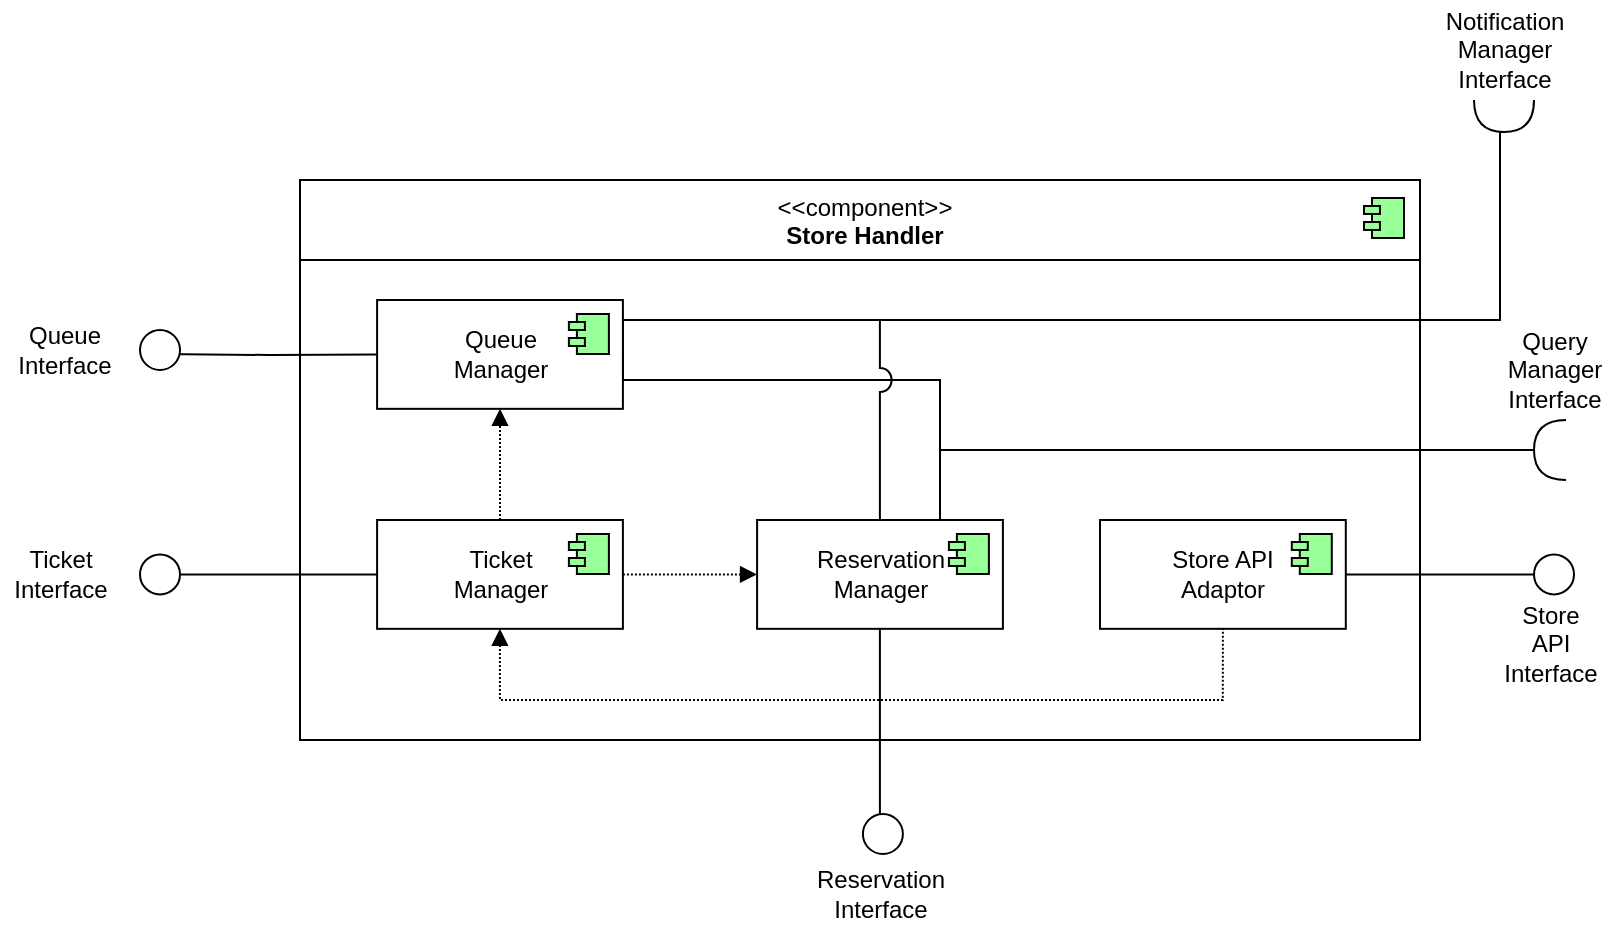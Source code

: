 <mxfile version="13.9.9" type="device"><diagram id="knWhzORvT54u3pwO4X9t" name="Pagina-1"><mxGraphModel dx="1088" dy="920" grid="1" gridSize="10" guides="1" tooltips="1" connect="1" arrows="1" fold="1" page="1" pageScale="1" pageWidth="827" pageHeight="1169" math="0" shadow="0"><root><mxCell id="0"/><mxCell id="1" parent="0"/><mxCell id="bDR8WUU64CvsV6LXLhUq-12" value="" style="html=1;align=center;" parent="1" vertex="1"><mxGeometry x="170" y="280" width="560" height="240" as="geometry"/></mxCell><mxCell id="bDR8WUU64CvsV6LXLhUq-1" value="" style="fontStyle=1;align=center;verticalAlign=top;childLayout=stackLayout;horizontal=1;horizontalStack=0;resizeParent=1;resizeParentMax=0;resizeLast=0;marginBottom=0;" parent="1" vertex="1"><mxGeometry x="170" y="240" width="560" height="40" as="geometry"/></mxCell><mxCell id="bDR8WUU64CvsV6LXLhUq-2" value="&amp;lt;&amp;lt;component&amp;gt;&amp;gt;&lt;br&gt;&lt;b&gt;Store Handler&lt;/b&gt;" style="html=1;align=center;spacingLeft=4;verticalAlign=top;strokeColor=none;fillColor=none;" parent="bDR8WUU64CvsV6LXLhUq-1" vertex="1"><mxGeometry width="560" height="40" as="geometry"/></mxCell><mxCell id="bDR8WUU64CvsV6LXLhUq-3" value="" style="shape=module;jettyWidth=8;jettyHeight=4;fillColor=#99FF99;" parent="bDR8WUU64CvsV6LXLhUq-2" vertex="1"><mxGeometry x="1" width="20" height="20" relative="1" as="geometry"><mxPoint x="-28" y="9" as="offset"/></mxGeometry></mxCell><mxCell id="bDR8WUU64CvsV6LXLhUq-43" style="edgeStyle=orthogonalEdgeStyle;rounded=0;jumpStyle=arc;jumpSize=12;orthogonalLoop=1;jettySize=auto;html=1;startArrow=none;startFill=0;endArrow=none;endFill=0;exitX=1;exitY=0.75;exitDx=0;exitDy=0;" parent="1" source="bDR8WUU64CvsV6LXLhUq-10" edge="1"><mxGeometry relative="1" as="geometry"><mxPoint x="540" y="310" as="targetPoint"/><Array as="points"><mxPoint x="331" y="310"/><mxPoint x="460" y="310"/></Array></mxGeometry></mxCell><mxCell id="bDR8WUU64CvsV6LXLhUq-53" style="edgeStyle=orthogonalEdgeStyle;rounded=0;jumpStyle=arc;jumpSize=12;orthogonalLoop=1;jettySize=auto;html=1;entryX=1;entryY=0.5;entryDx=0;entryDy=0;entryPerimeter=0;startArrow=none;startFill=0;endArrow=none;endFill=0;" parent="1" source="bDR8WUU64CvsV6LXLhUq-10" target="bDR8WUU64CvsV6LXLhUq-51" edge="1"><mxGeometry relative="1" as="geometry"><Array as="points"><mxPoint x="490" y="340"/><mxPoint x="490" y="375"/></Array></mxGeometry></mxCell><mxCell id="bDR8WUU64CvsV6LXLhUq-10" value="Queue&lt;br&gt;Manager" style="html=1;dropTarget=0;" parent="1" vertex="1"><mxGeometry x="208.545" y="300" width="122.903" height="54.416" as="geometry"/></mxCell><mxCell id="bDR8WUU64CvsV6LXLhUq-11" value="" style="shape=module;jettyWidth=8;jettyHeight=4;fillColor=#99FF99;" parent="bDR8WUU64CvsV6LXLhUq-10" vertex="1"><mxGeometry x="1" width="20" height="20" relative="1" as="geometry"><mxPoint x="-27" y="7" as="offset"/></mxGeometry></mxCell><mxCell id="bDR8WUU64CvsV6LXLhUq-39" style="edgeStyle=orthogonalEdgeStyle;rounded=0;jumpStyle=arc;jumpSize=12;orthogonalLoop=1;jettySize=auto;html=1;startArrow=none;startFill=0;endArrow=none;endFill=0;entryX=1;entryY=0.5;entryDx=0;entryDy=0;entryPerimeter=0;" parent="1" source="bDR8WUU64CvsV6LXLhUq-13" target="bDR8WUU64CvsV6LXLhUq-40" edge="1"><mxGeometry relative="1" as="geometry"><mxPoint x="660" y="180" as="targetPoint"/><Array as="points"><mxPoint x="460" y="310"/><mxPoint x="770" y="310"/><mxPoint x="770" y="216"/></Array></mxGeometry></mxCell><mxCell id="bDR8WUU64CvsV6LXLhUq-52" style="edgeStyle=orthogonalEdgeStyle;rounded=0;jumpStyle=arc;jumpSize=12;orthogonalLoop=1;jettySize=auto;html=1;entryX=1;entryY=0.5;entryDx=0;entryDy=0;entryPerimeter=0;startArrow=none;startFill=0;endArrow=none;endFill=0;" parent="1" source="bDR8WUU64CvsV6LXLhUq-13" target="bDR8WUU64CvsV6LXLhUq-51" edge="1"><mxGeometry relative="1" as="geometry"><Array as="points"><mxPoint x="490" y="375"/></Array></mxGeometry></mxCell><mxCell id="GpY1cq3hWmhObwcl4_N0-1" style="edgeStyle=orthogonalEdgeStyle;rounded=0;orthogonalLoop=1;jettySize=auto;html=1;endArrow=none;endFill=0;entryX=0.5;entryY=0;entryDx=0;entryDy=0;" parent="1" source="bDR8WUU64CvsV6LXLhUq-13" target="GpY1cq3hWmhObwcl4_N0-2" edge="1"><mxGeometry relative="1" as="geometry"><mxPoint x="520" y="560" as="targetPoint"/><Array as="points"><mxPoint x="460" y="560"/></Array></mxGeometry></mxCell><mxCell id="bDR8WUU64CvsV6LXLhUq-13" value="Reservation&lt;br&gt;Manager" style="html=1;dropTarget=0;" parent="1" vertex="1"><mxGeometry x="398.545" y="410" width="122.903" height="54.416" as="geometry"/></mxCell><mxCell id="bDR8WUU64CvsV6LXLhUq-14" value="" style="shape=module;jettyWidth=8;jettyHeight=4;fillColor=#99FF99;" parent="bDR8WUU64CvsV6LXLhUq-13" vertex="1"><mxGeometry x="1" width="20" height="20" relative="1" as="geometry"><mxPoint x="-27" y="7" as="offset"/></mxGeometry></mxCell><mxCell id="bDR8WUU64CvsV6LXLhUq-17" style="edgeStyle=orthogonalEdgeStyle;rounded=0;orthogonalLoop=1;jettySize=auto;html=1;endArrow=block;endFill=1;dashed=1;dashPattern=1 1;" parent="1" source="bDR8WUU64CvsV6LXLhUq-15" target="bDR8WUU64CvsV6LXLhUq-10" edge="1"><mxGeometry relative="1" as="geometry"/></mxCell><mxCell id="bDR8WUU64CvsV6LXLhUq-42" style="edgeStyle=orthogonalEdgeStyle;rounded=0;jumpStyle=arc;jumpSize=12;orthogonalLoop=1;jettySize=auto;html=1;entryX=1;entryY=0.5;entryDx=0;entryDy=0;startArrow=none;startFill=0;endArrow=none;endFill=0;" parent="1" source="bDR8WUU64CvsV6LXLhUq-15" target="bDR8WUU64CvsV6LXLhUq-41" edge="1"><mxGeometry relative="1" as="geometry"/></mxCell><mxCell id="bDR8WUU64CvsV6LXLhUq-15" value="Ticket&lt;br&gt;Manager" style="html=1;dropTarget=0;" parent="1" vertex="1"><mxGeometry x="208.545" y="410" width="122.903" height="54.416" as="geometry"/></mxCell><mxCell id="bDR8WUU64CvsV6LXLhUq-16" value="" style="shape=module;jettyWidth=8;jettyHeight=4;fillColor=#99FF99;" parent="bDR8WUU64CvsV6LXLhUq-15" vertex="1"><mxGeometry x="1" width="20" height="20" relative="1" as="geometry"><mxPoint x="-27" y="7" as="offset"/></mxGeometry></mxCell><mxCell id="bDR8WUU64CvsV6LXLhUq-40" value="" style="shape=requiredInterface;html=1;verticalLabelPosition=bottom;fillColor=#99FF99;align=center;direction=south;" parent="1" vertex="1"><mxGeometry x="757" y="200" width="30" height="16" as="geometry"/></mxCell><mxCell id="bDR8WUU64CvsV6LXLhUq-41" value="" style="ellipse;fillColor=#ffffff;strokeColor=#000000;align=center;" parent="1" vertex="1"><mxGeometry x="90" y="427.21" width="20" height="20" as="geometry"/></mxCell><mxCell id="bDR8WUU64CvsV6LXLhUq-45" value="Ticket&lt;br&gt;Interface" style="text;html=1;align=center;verticalAlign=middle;resizable=0;points=[];autosize=1;" parent="1" vertex="1"><mxGeometry x="20" y="422.21" width="60" height="30" as="geometry"/></mxCell><mxCell id="bDR8WUU64CvsV6LXLhUq-49" style="edgeStyle=orthogonalEdgeStyle;rounded=0;jumpStyle=arc;jumpSize=12;orthogonalLoop=1;jettySize=auto;html=1;entryX=0;entryY=0.5;entryDx=0;entryDy=0;startArrow=none;startFill=0;endArrow=none;endFill=0;" parent="1" source="bDR8WUU64CvsV6LXLhUq-46" target="bDR8WUU64CvsV6LXLhUq-54" edge="1"><mxGeometry relative="1" as="geometry"><mxPoint x="787" y="437.21" as="targetPoint"/><Array as="points"/></mxGeometry></mxCell><mxCell id="bDR8WUU64CvsV6LXLhUq-46" value="Store API&lt;br&gt;Adaptor" style="html=1;dropTarget=0;" parent="1" vertex="1"><mxGeometry x="569.995" y="410" width="122.903" height="54.416" as="geometry"/></mxCell><mxCell id="bDR8WUU64CvsV6LXLhUq-47" value="" style="shape=module;jettyWidth=8;jettyHeight=4;fillColor=#99FF99;" parent="bDR8WUU64CvsV6LXLhUq-46" vertex="1"><mxGeometry x="1" width="20" height="20" relative="1" as="geometry"><mxPoint x="-27" y="7" as="offset"/></mxGeometry></mxCell><mxCell id="bDR8WUU64CvsV6LXLhUq-51" value="" style="shape=requiredInterface;html=1;verticalLabelPosition=bottom;fillColor=#99FF99;align=center;direction=west;" parent="1" vertex="1"><mxGeometry x="787" y="360" width="16" height="30" as="geometry"/></mxCell><mxCell id="bDR8WUU64CvsV6LXLhUq-54" value="" style="ellipse;fillColor=#ffffff;strokeColor=#000000;align=center;" parent="1" vertex="1"><mxGeometry x="787" y="427.21" width="20" height="20" as="geometry"/></mxCell><mxCell id="bDR8WUU64CvsV6LXLhUq-58" value="Store&lt;br&gt;API&lt;br&gt;Interface" style="text;html=1;align=center;verticalAlign=middle;resizable=0;points=[];autosize=1;" parent="1" vertex="1"><mxGeometry x="765" y="447.21" width="60" height="50" as="geometry"/></mxCell><mxCell id="bDR8WUU64CvsV6LXLhUq-59" value="Query&lt;br&gt;Manager&lt;br&gt;Interface" style="text;html=1;align=center;verticalAlign=middle;resizable=0;points=[];autosize=1;" parent="1" vertex="1"><mxGeometry x="767" y="310" width="60" height="50" as="geometry"/></mxCell><mxCell id="bDR8WUU64CvsV6LXLhUq-60" value="Notification&lt;br&gt;Manager&lt;br&gt;Interface" style="text;html=1;align=center;verticalAlign=middle;resizable=0;points=[];autosize=1;" parent="1" vertex="1"><mxGeometry x="737" y="150" width="70" height="50" as="geometry"/></mxCell><mxCell id="bDR8WUU64CvsV6LXLhUq-50" style="edgeStyle=orthogonalEdgeStyle;rounded=0;jumpStyle=none;jumpSize=12;orthogonalLoop=1;jettySize=auto;html=1;entryX=0.5;entryY=1;entryDx=0;entryDy=0;startArrow=block;startFill=1;endArrow=none;endFill=0;dashed=1;dashPattern=1 1;" parent="1" source="bDR8WUU64CvsV6LXLhUq-15" target="bDR8WUU64CvsV6LXLhUq-46" edge="1"><mxGeometry relative="1" as="geometry"><Array as="points"><mxPoint x="270" y="500"/><mxPoint x="631" y="500"/></Array></mxGeometry></mxCell><mxCell id="bDR8WUU64CvsV6LXLhUq-34" style="edgeStyle=orthogonalEdgeStyle;rounded=0;orthogonalLoop=1;jettySize=auto;html=1;endArrow=block;endFill=1;dashed=1;dashPattern=1 1;" parent="1" source="bDR8WUU64CvsV6LXLhUq-15" target="bDR8WUU64CvsV6LXLhUq-13" edge="1"><mxGeometry relative="1" as="geometry"/></mxCell><mxCell id="GpY1cq3hWmhObwcl4_N0-2" value="" style="ellipse;fillColor=#ffffff;strokeColor=#000000;align=center;" parent="1" vertex="1"><mxGeometry x="451.45" y="557" width="20" height="20" as="geometry"/></mxCell><mxCell id="GpY1cq3hWmhObwcl4_N0-3" value="Reservation&lt;br&gt;Interface" style="text;html=1;align=center;verticalAlign=middle;resizable=0;points=[];autosize=1;" parent="1" vertex="1"><mxGeometry x="420" y="582" width="80" height="30" as="geometry"/></mxCell><mxCell id="GpY1cq3hWmhObwcl4_N0-6" style="edgeStyle=orthogonalEdgeStyle;rounded=0;orthogonalLoop=1;jettySize=auto;html=1;entryX=0;entryY=0.5;entryDx=0;entryDy=0;endArrow=none;endFill=0;" parent="1" target="bDR8WUU64CvsV6LXLhUq-10" edge="1"><mxGeometry relative="1" as="geometry"><mxPoint x="100" y="327" as="sourcePoint"/></mxGeometry></mxCell><mxCell id="GpY1cq3hWmhObwcl4_N0-4" value="" style="ellipse;fillColor=#ffffff;strokeColor=#000000;align=center;" parent="1" vertex="1"><mxGeometry x="90" y="315.0" width="20" height="20" as="geometry"/></mxCell><mxCell id="GpY1cq3hWmhObwcl4_N0-5" value="Queue&lt;br&gt;Interface" style="text;html=1;align=center;verticalAlign=middle;resizable=0;points=[];autosize=1;" parent="1" vertex="1"><mxGeometry x="22" y="310" width="60" height="30" as="geometry"/></mxCell></root></mxGraphModel></diagram></mxfile>
